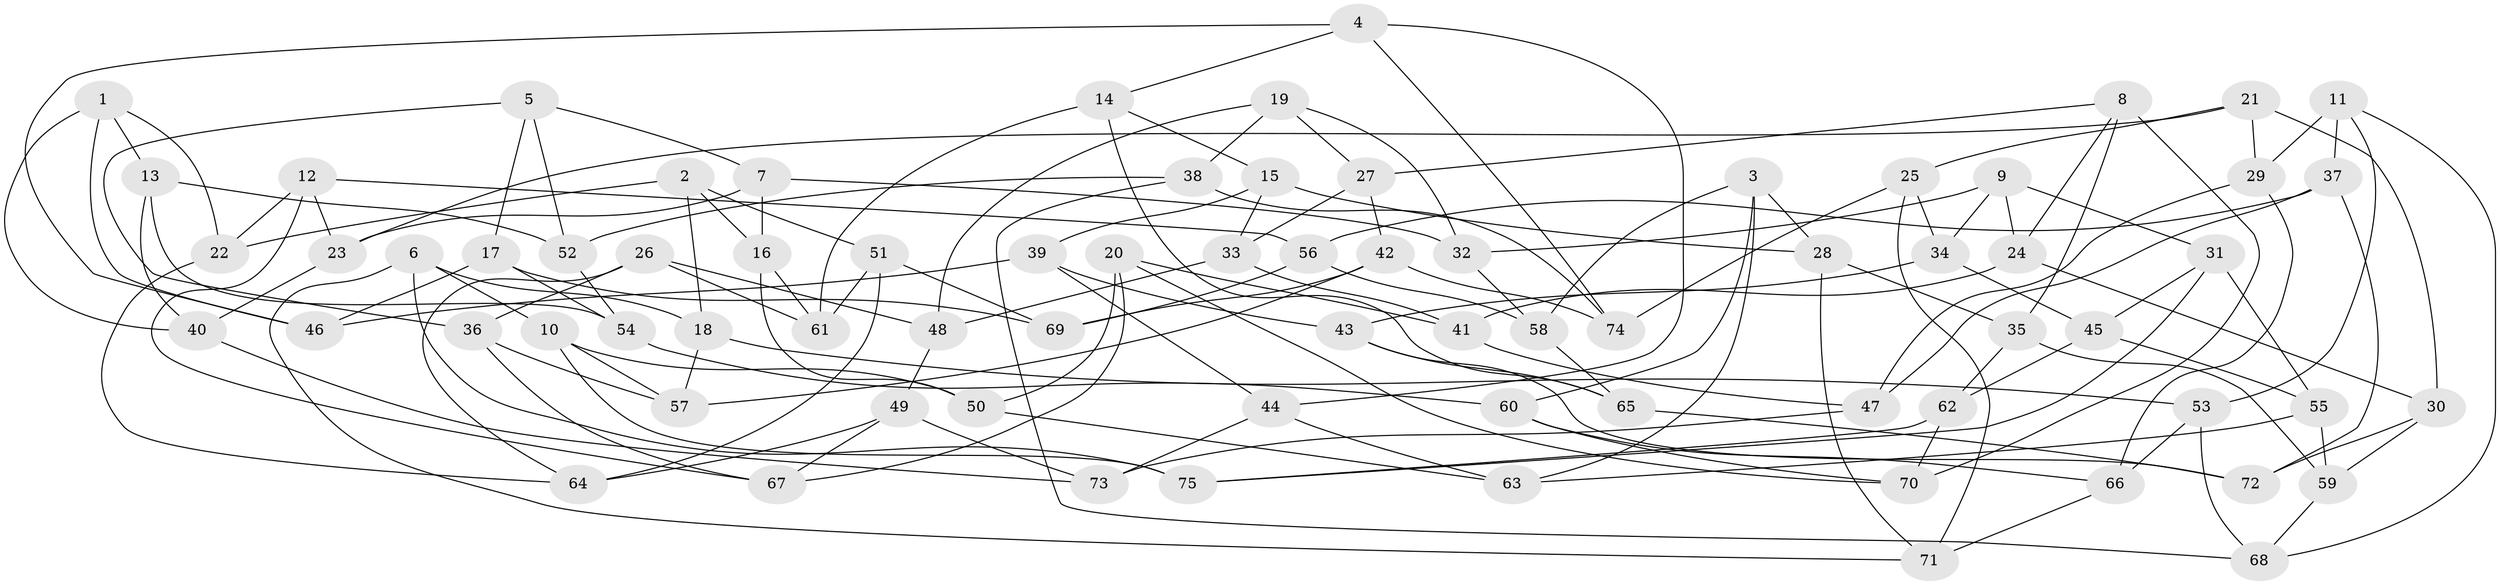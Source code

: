 // coarse degree distribution, {4: 0.6666666666666666, 2: 0.022222222222222223, 5: 0.13333333333333333, 11: 0.022222222222222223, 3: 0.08888888888888889, 6: 0.022222222222222223, 13: 0.022222222222222223, 10: 0.022222222222222223}
// Generated by graph-tools (version 1.1) at 2025/02/03/04/25 22:02:44]
// undirected, 75 vertices, 150 edges
graph export_dot {
graph [start="1"]
  node [color=gray90,style=filled];
  1;
  2;
  3;
  4;
  5;
  6;
  7;
  8;
  9;
  10;
  11;
  12;
  13;
  14;
  15;
  16;
  17;
  18;
  19;
  20;
  21;
  22;
  23;
  24;
  25;
  26;
  27;
  28;
  29;
  30;
  31;
  32;
  33;
  34;
  35;
  36;
  37;
  38;
  39;
  40;
  41;
  42;
  43;
  44;
  45;
  46;
  47;
  48;
  49;
  50;
  51;
  52;
  53;
  54;
  55;
  56;
  57;
  58;
  59;
  60;
  61;
  62;
  63;
  64;
  65;
  66;
  67;
  68;
  69;
  70;
  71;
  72;
  73;
  74;
  75;
  1 -- 40;
  1 -- 13;
  1 -- 46;
  1 -- 22;
  2 -- 22;
  2 -- 16;
  2 -- 51;
  2 -- 18;
  3 -- 58;
  3 -- 63;
  3 -- 28;
  3 -- 60;
  4 -- 44;
  4 -- 46;
  4 -- 74;
  4 -- 14;
  5 -- 17;
  5 -- 7;
  5 -- 52;
  5 -- 36;
  6 -- 10;
  6 -- 75;
  6 -- 18;
  6 -- 71;
  7 -- 32;
  7 -- 23;
  7 -- 16;
  8 -- 70;
  8 -- 35;
  8 -- 27;
  8 -- 24;
  9 -- 32;
  9 -- 34;
  9 -- 24;
  9 -- 31;
  10 -- 75;
  10 -- 50;
  10 -- 57;
  11 -- 53;
  11 -- 29;
  11 -- 68;
  11 -- 37;
  12 -- 23;
  12 -- 22;
  12 -- 56;
  12 -- 67;
  13 -- 52;
  13 -- 40;
  13 -- 54;
  14 -- 65;
  14 -- 61;
  14 -- 15;
  15 -- 33;
  15 -- 28;
  15 -- 39;
  16 -- 61;
  16 -- 50;
  17 -- 69;
  17 -- 54;
  17 -- 46;
  18 -- 53;
  18 -- 57;
  19 -- 38;
  19 -- 27;
  19 -- 48;
  19 -- 32;
  20 -- 67;
  20 -- 50;
  20 -- 70;
  20 -- 41;
  21 -- 30;
  21 -- 29;
  21 -- 23;
  21 -- 25;
  22 -- 64;
  23 -- 40;
  24 -- 41;
  24 -- 30;
  25 -- 74;
  25 -- 34;
  25 -- 71;
  26 -- 64;
  26 -- 48;
  26 -- 61;
  26 -- 36;
  27 -- 42;
  27 -- 33;
  28 -- 71;
  28 -- 35;
  29 -- 66;
  29 -- 47;
  30 -- 59;
  30 -- 72;
  31 -- 75;
  31 -- 45;
  31 -- 55;
  32 -- 58;
  33 -- 41;
  33 -- 48;
  34 -- 43;
  34 -- 45;
  35 -- 59;
  35 -- 62;
  36 -- 57;
  36 -- 67;
  37 -- 56;
  37 -- 72;
  37 -- 47;
  38 -- 68;
  38 -- 52;
  38 -- 74;
  39 -- 43;
  39 -- 44;
  39 -- 46;
  40 -- 73;
  41 -- 47;
  42 -- 69;
  42 -- 74;
  42 -- 57;
  43 -- 65;
  43 -- 72;
  44 -- 73;
  44 -- 63;
  45 -- 55;
  45 -- 62;
  47 -- 73;
  48 -- 49;
  49 -- 67;
  49 -- 73;
  49 -- 64;
  50 -- 63;
  51 -- 61;
  51 -- 64;
  51 -- 69;
  52 -- 54;
  53 -- 68;
  53 -- 66;
  54 -- 60;
  55 -- 59;
  55 -- 63;
  56 -- 58;
  56 -- 69;
  58 -- 65;
  59 -- 68;
  60 -- 66;
  60 -- 70;
  62 -- 75;
  62 -- 70;
  65 -- 72;
  66 -- 71;
}
